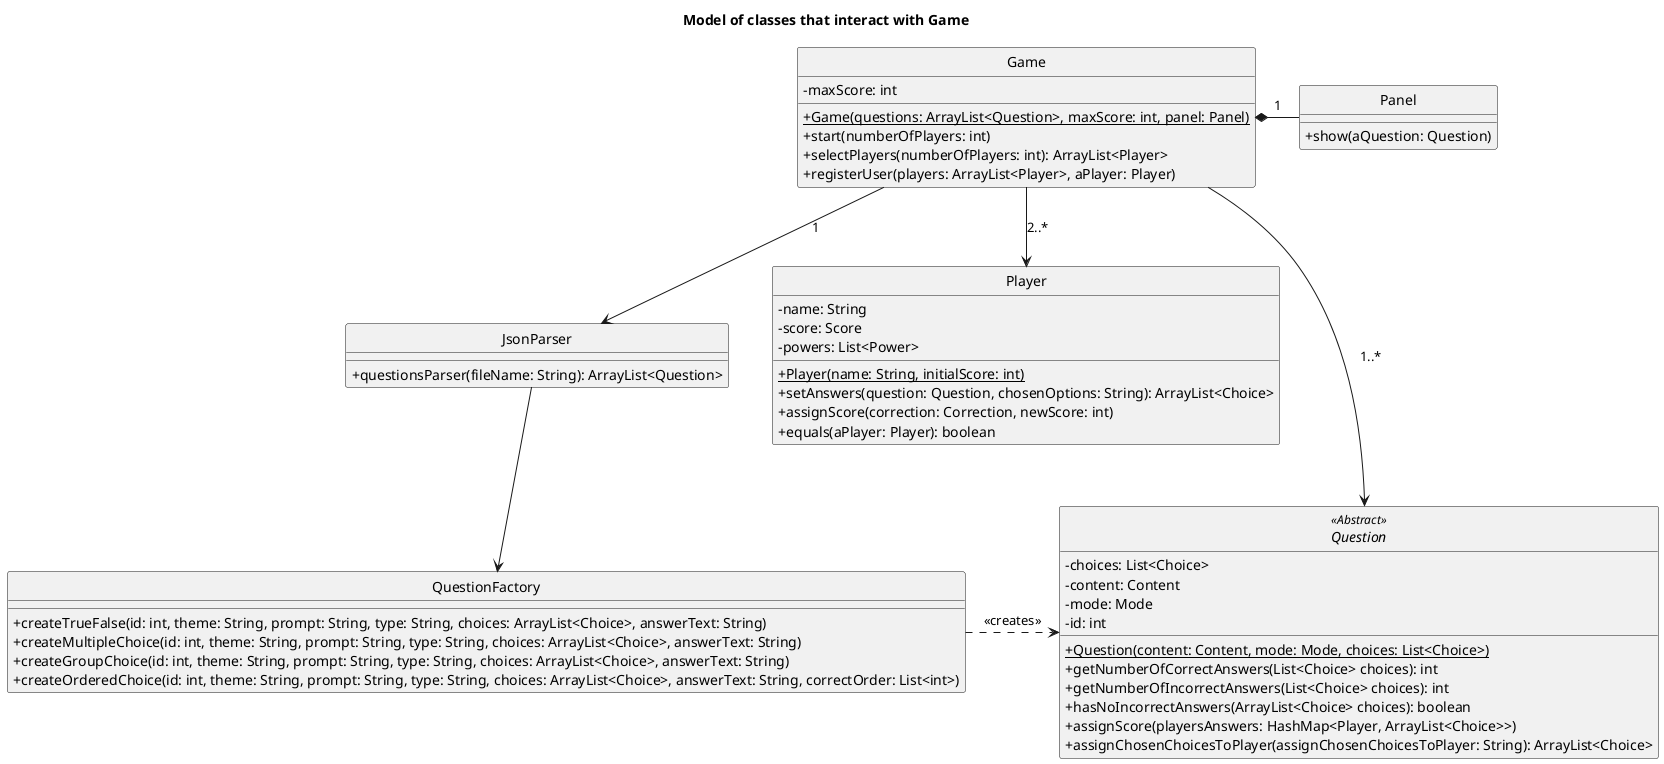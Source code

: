 @startuml

skinparam monochrome true
hide circle
skinparam classAttributeIconSize 0

title: Model of classes that interact with Game

class Game{
-maxScore: int
+{static}Game(questions: ArrayList<Question>, maxScore: int, panel: Panel)
+start(numberOfPlayers: int)
+selectPlayers(numberOfPlayers: int): ArrayList<Player>
+registerUser(players: ArrayList<Player>, aPlayer: Player)
}

class Panel{
+show(aQuestion: Question)
}

abstract class Question{
-choices: List<Choice>
-content: Content
-mode: Mode
-id: int
+{static}Question(content: Content, mode: Mode, choices: List<Choice>)
+getNumberOfCorrectAnswers(List<Choice> choices): int
+getNumberOfIncorrectAnswers(List<Choice> choices): int
+hasNoIncorrectAnswers(ArrayList<Choice> choices): boolean
+assignScore(playersAnswers: HashMap<Player, ArrayList<Choice>>)
+assignChosenChoicesToPlayer(assignChosenChoicesToPlayer: String): ArrayList<Choice>
}

class Player{
-name: String
-score: Score
-powers: List<Power>
+{static}Player(name: String, initialScore: int)
+setAnswers(question: Question, chosenOptions: String): ArrayList<Choice>
+assignScore(correction: Correction, newScore: int)
+equals(aPlayer: Player): boolean
}

class JsonParser{
+questionsParser(fileName: String): ArrayList<Question>
}

class QuestionFactory{
+createTrueFalse(id: int, theme: String, prompt: String, type: String, choices: ArrayList<Choice>, answerText: String)
+createMultipleChoice(id: int, theme: String, prompt: String, type: String, choices: ArrayList<Choice>, answerText: String)
+createGroupChoice(id: int, theme: String, prompt: String, type: String, choices: ArrayList<Choice>, answerText: String)
+createOrderedChoice(id: int, theme: String, prompt: String, type: String, choices: ArrayList<Choice>, answerText: String, correctOrder: List<int>)

}

Game *- Panel:1
Game --> Question:1..*
Game --> Player:2..*
Game --> JsonParser:1

JsonParser --> QuestionFactory
QuestionFactory .> Question: "<<creates>>"

Question <<Abstract>>

@enduml